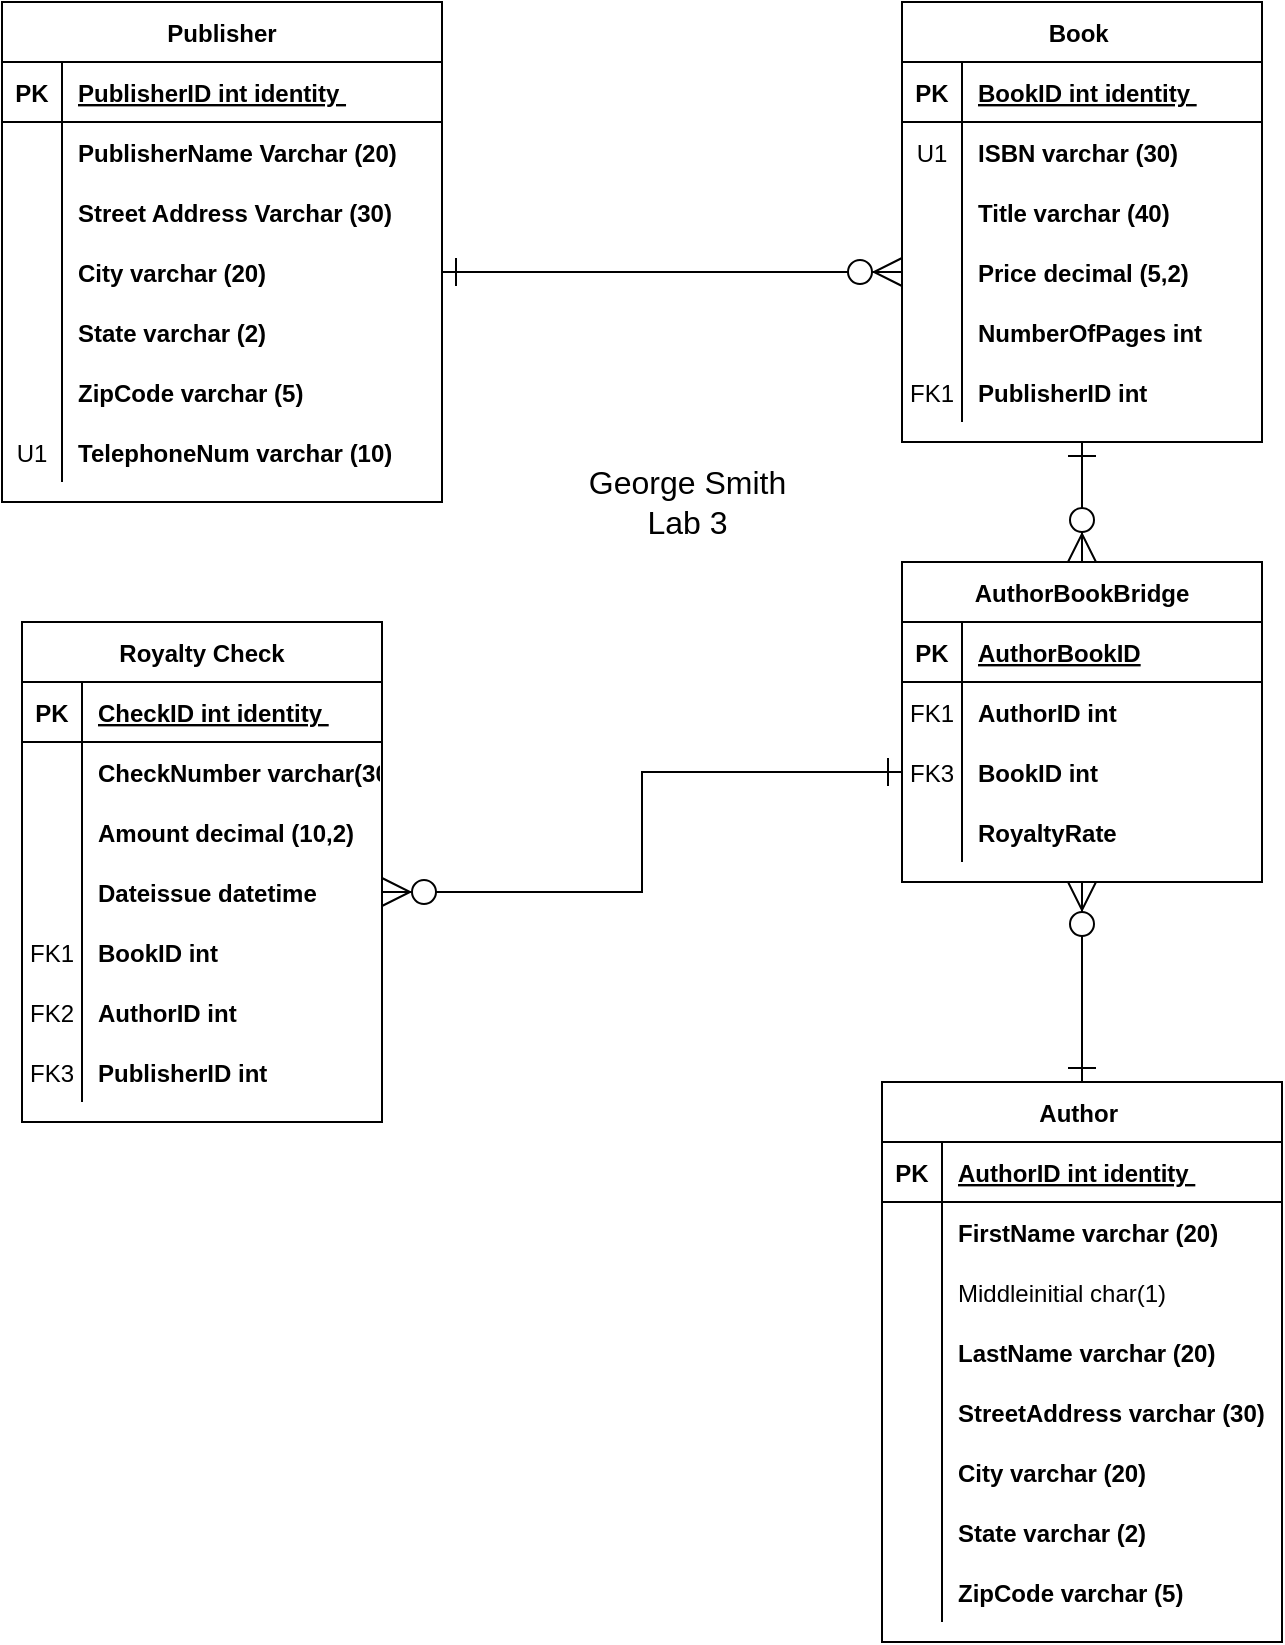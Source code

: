<mxfile version="14.3.0" type="google"><diagram id="PBy75xihSh8r0fXjkZqx" name="Page-1"><mxGraphModel dx="1422" dy="762" grid="1" gridSize="10" guides="1" tooltips="1" connect="1" arrows="1" fold="1" page="1" pageScale="1" pageWidth="850" pageHeight="1100" math="0" shadow="0"><root><mxCell id="0"/><mxCell id="1" parent="0"/><mxCell id="kxHp0Y0veJP4kIh1jDk_-1" value="Publisher" style="shape=table;startSize=30;container=1;collapsible=1;childLayout=tableLayout;fixedRows=1;rowLines=0;fontStyle=1;align=center;resizeLast=1;" parent="1" vertex="1"><mxGeometry x="50" y="40" width="220" height="250" as="geometry"/></mxCell><mxCell id="kxHp0Y0veJP4kIh1jDk_-2" value="" style="shape=partialRectangle;collapsible=0;dropTarget=0;pointerEvents=0;fillColor=none;top=0;left=0;bottom=1;right=0;points=[[0,0.5],[1,0.5]];portConstraint=eastwest;" parent="kxHp0Y0veJP4kIh1jDk_-1" vertex="1"><mxGeometry y="30" width="220" height="30" as="geometry"/></mxCell><mxCell id="kxHp0Y0veJP4kIh1jDk_-3" value="PK" style="shape=partialRectangle;connectable=0;fillColor=none;top=0;left=0;bottom=0;right=0;fontStyle=1;overflow=hidden;" parent="kxHp0Y0veJP4kIh1jDk_-2" vertex="1"><mxGeometry width="30" height="30" as="geometry"/></mxCell><mxCell id="kxHp0Y0veJP4kIh1jDk_-4" value="PublisherID int identity " style="shape=partialRectangle;connectable=0;fillColor=none;top=0;left=0;bottom=0;right=0;align=left;spacingLeft=6;fontStyle=5;overflow=hidden;" parent="kxHp0Y0veJP4kIh1jDk_-2" vertex="1"><mxGeometry x="30" width="190" height="30" as="geometry"/></mxCell><mxCell id="kxHp0Y0veJP4kIh1jDk_-5" value="" style="shape=partialRectangle;collapsible=0;dropTarget=0;pointerEvents=0;fillColor=none;top=0;left=0;bottom=0;right=0;points=[[0,0.5],[1,0.5]];portConstraint=eastwest;" parent="kxHp0Y0veJP4kIh1jDk_-1" vertex="1"><mxGeometry y="60" width="220" height="30" as="geometry"/></mxCell><mxCell id="kxHp0Y0veJP4kIh1jDk_-6" value="" style="shape=partialRectangle;connectable=0;fillColor=none;top=0;left=0;bottom=0;right=0;editable=1;overflow=hidden;" parent="kxHp0Y0veJP4kIh1jDk_-5" vertex="1"><mxGeometry width="30" height="30" as="geometry"/></mxCell><mxCell id="kxHp0Y0veJP4kIh1jDk_-7" value="PublisherName Varchar (20)" style="shape=partialRectangle;connectable=0;fillColor=none;top=0;left=0;bottom=0;right=0;align=left;spacingLeft=6;overflow=hidden;fontStyle=1" parent="kxHp0Y0veJP4kIh1jDk_-5" vertex="1"><mxGeometry x="30" width="190" height="30" as="geometry"/></mxCell><mxCell id="kxHp0Y0veJP4kIh1jDk_-8" value="" style="shape=partialRectangle;collapsible=0;dropTarget=0;pointerEvents=0;fillColor=none;top=0;left=0;bottom=0;right=0;points=[[0,0.5],[1,0.5]];portConstraint=eastwest;" parent="kxHp0Y0veJP4kIh1jDk_-1" vertex="1"><mxGeometry y="90" width="220" height="30" as="geometry"/></mxCell><mxCell id="kxHp0Y0veJP4kIh1jDk_-9" value="" style="shape=partialRectangle;connectable=0;fillColor=none;top=0;left=0;bottom=0;right=0;editable=1;overflow=hidden;" parent="kxHp0Y0veJP4kIh1jDk_-8" vertex="1"><mxGeometry width="30" height="30" as="geometry"/></mxCell><mxCell id="kxHp0Y0veJP4kIh1jDk_-10" value="Street Address Varchar (30)" style="shape=partialRectangle;connectable=0;fillColor=none;top=0;left=0;bottom=0;right=0;align=left;spacingLeft=6;overflow=hidden;fontStyle=1" parent="kxHp0Y0veJP4kIh1jDk_-8" vertex="1"><mxGeometry x="30" width="190" height="30" as="geometry"/></mxCell><mxCell id="kxHp0Y0veJP4kIh1jDk_-11" value="" style="shape=partialRectangle;collapsible=0;dropTarget=0;pointerEvents=0;fillColor=none;top=0;left=0;bottom=0;right=0;points=[[0,0.5],[1,0.5]];portConstraint=eastwest;" parent="kxHp0Y0veJP4kIh1jDk_-1" vertex="1"><mxGeometry y="120" width="220" height="30" as="geometry"/></mxCell><mxCell id="kxHp0Y0veJP4kIh1jDk_-12" value="" style="shape=partialRectangle;connectable=0;fillColor=none;top=0;left=0;bottom=0;right=0;editable=1;overflow=hidden;" parent="kxHp0Y0veJP4kIh1jDk_-11" vertex="1"><mxGeometry width="30" height="30" as="geometry"/></mxCell><mxCell id="kxHp0Y0veJP4kIh1jDk_-13" value="City varchar (20)" style="shape=partialRectangle;connectable=0;fillColor=none;top=0;left=0;bottom=0;right=0;align=left;spacingLeft=6;overflow=hidden;fontStyle=1" parent="kxHp0Y0veJP4kIh1jDk_-11" vertex="1"><mxGeometry x="30" width="190" height="30" as="geometry"/></mxCell><mxCell id="kxHp0Y0veJP4kIh1jDk_-14" value="" style="shape=partialRectangle;collapsible=0;dropTarget=0;pointerEvents=0;fillColor=none;top=0;left=0;bottom=0;right=0;points=[[0,0.5],[1,0.5]];portConstraint=eastwest;" parent="kxHp0Y0veJP4kIh1jDk_-1" vertex="1"><mxGeometry y="150" width="220" height="30" as="geometry"/></mxCell><mxCell id="kxHp0Y0veJP4kIh1jDk_-15" value="" style="shape=partialRectangle;connectable=0;fillColor=none;top=0;left=0;bottom=0;right=0;editable=1;overflow=hidden;" parent="kxHp0Y0veJP4kIh1jDk_-14" vertex="1"><mxGeometry width="30" height="30" as="geometry"/></mxCell><mxCell id="kxHp0Y0veJP4kIh1jDk_-16" value="State varchar (2)" style="shape=partialRectangle;connectable=0;fillColor=none;top=0;left=0;bottom=0;right=0;align=left;spacingLeft=6;overflow=hidden;fontStyle=1" parent="kxHp0Y0veJP4kIh1jDk_-14" vertex="1"><mxGeometry x="30" width="190" height="30" as="geometry"/></mxCell><mxCell id="kxHp0Y0veJP4kIh1jDk_-17" value="" style="shape=partialRectangle;collapsible=0;dropTarget=0;pointerEvents=0;fillColor=none;top=0;left=0;bottom=0;right=0;points=[[0,0.5],[1,0.5]];portConstraint=eastwest;" parent="kxHp0Y0veJP4kIh1jDk_-1" vertex="1"><mxGeometry y="180" width="220" height="30" as="geometry"/></mxCell><mxCell id="kxHp0Y0veJP4kIh1jDk_-18" value="" style="shape=partialRectangle;connectable=0;fillColor=none;top=0;left=0;bottom=0;right=0;editable=1;overflow=hidden;" parent="kxHp0Y0veJP4kIh1jDk_-17" vertex="1"><mxGeometry width="30" height="30" as="geometry"/></mxCell><mxCell id="kxHp0Y0veJP4kIh1jDk_-19" value="ZipCode varchar (5)" style="shape=partialRectangle;connectable=0;fillColor=none;top=0;left=0;bottom=0;right=0;align=left;spacingLeft=6;overflow=hidden;fontStyle=1" parent="kxHp0Y0veJP4kIh1jDk_-17" vertex="1"><mxGeometry x="30" width="190" height="30" as="geometry"/></mxCell><mxCell id="kxHp0Y0veJP4kIh1jDk_-20" value="" style="shape=partialRectangle;collapsible=0;dropTarget=0;pointerEvents=0;fillColor=none;top=0;left=0;bottom=0;right=0;points=[[0,0.5],[1,0.5]];portConstraint=eastwest;" parent="kxHp0Y0veJP4kIh1jDk_-1" vertex="1"><mxGeometry y="210" width="220" height="30" as="geometry"/></mxCell><mxCell id="kxHp0Y0veJP4kIh1jDk_-21" value="U1" style="shape=partialRectangle;connectable=0;fillColor=none;top=0;left=0;bottom=0;right=0;editable=1;overflow=hidden;" parent="kxHp0Y0veJP4kIh1jDk_-20" vertex="1"><mxGeometry width="30" height="30" as="geometry"/></mxCell><mxCell id="kxHp0Y0veJP4kIh1jDk_-22" value="TelephoneNum varchar (10)" style="shape=partialRectangle;connectable=0;fillColor=none;top=0;left=0;bottom=0;right=0;align=left;spacingLeft=6;overflow=hidden;fontStyle=1" parent="kxHp0Y0veJP4kIh1jDk_-20" vertex="1"><mxGeometry x="30" width="190" height="30" as="geometry"/></mxCell><mxCell id="kxHp0Y0veJP4kIh1jDk_-23" value="AuthorBookBridge" style="shape=table;startSize=30;container=1;collapsible=1;childLayout=tableLayout;fixedRows=1;rowLines=0;fontStyle=1;align=center;resizeLast=1;" parent="1" vertex="1"><mxGeometry x="500" y="320" width="180" height="160" as="geometry"/></mxCell><mxCell id="kxHp0Y0veJP4kIh1jDk_-24" value="" style="shape=partialRectangle;collapsible=0;dropTarget=0;pointerEvents=0;fillColor=none;top=0;left=0;bottom=1;right=0;points=[[0,0.5],[1,0.5]];portConstraint=eastwest;" parent="kxHp0Y0veJP4kIh1jDk_-23" vertex="1"><mxGeometry y="30" width="180" height="30" as="geometry"/></mxCell><mxCell id="kxHp0Y0veJP4kIh1jDk_-25" value="PK" style="shape=partialRectangle;connectable=0;fillColor=none;top=0;left=0;bottom=0;right=0;fontStyle=1;overflow=hidden;" parent="kxHp0Y0veJP4kIh1jDk_-24" vertex="1"><mxGeometry width="30" height="30" as="geometry"/></mxCell><mxCell id="kxHp0Y0veJP4kIh1jDk_-26" value="AuthorBookID" style="shape=partialRectangle;connectable=0;fillColor=none;top=0;left=0;bottom=0;right=0;align=left;spacingLeft=6;fontStyle=5;overflow=hidden;" parent="kxHp0Y0veJP4kIh1jDk_-24" vertex="1"><mxGeometry x="30" width="150" height="30" as="geometry"/></mxCell><mxCell id="kxHp0Y0veJP4kIh1jDk_-27" value="" style="shape=partialRectangle;collapsible=0;dropTarget=0;pointerEvents=0;fillColor=none;top=0;left=0;bottom=0;right=0;points=[[0,0.5],[1,0.5]];portConstraint=eastwest;" parent="kxHp0Y0veJP4kIh1jDk_-23" vertex="1"><mxGeometry y="60" width="180" height="30" as="geometry"/></mxCell><mxCell id="kxHp0Y0veJP4kIh1jDk_-28" value="FK1" style="shape=partialRectangle;connectable=0;fillColor=none;top=0;left=0;bottom=0;right=0;editable=1;overflow=hidden;" parent="kxHp0Y0veJP4kIh1jDk_-27" vertex="1"><mxGeometry width="30" height="30" as="geometry"/></mxCell><mxCell id="kxHp0Y0veJP4kIh1jDk_-29" value="AuthorID int " style="shape=partialRectangle;connectable=0;fillColor=none;top=0;left=0;bottom=0;right=0;align=left;spacingLeft=6;overflow=hidden;fontStyle=1" parent="kxHp0Y0veJP4kIh1jDk_-27" vertex="1"><mxGeometry x="30" width="150" height="30" as="geometry"/></mxCell><mxCell id="kxHp0Y0veJP4kIh1jDk_-33" value="" style="shape=partialRectangle;collapsible=0;dropTarget=0;pointerEvents=0;fillColor=none;top=0;left=0;bottom=0;right=0;points=[[0,0.5],[1,0.5]];portConstraint=eastwest;" parent="kxHp0Y0veJP4kIh1jDk_-23" vertex="1"><mxGeometry y="90" width="180" height="30" as="geometry"/></mxCell><mxCell id="kxHp0Y0veJP4kIh1jDk_-34" value="FK3" style="shape=partialRectangle;connectable=0;fillColor=none;top=0;left=0;bottom=0;right=0;editable=1;overflow=hidden;" parent="kxHp0Y0veJP4kIh1jDk_-33" vertex="1"><mxGeometry width="30" height="30" as="geometry"/></mxCell><mxCell id="kxHp0Y0veJP4kIh1jDk_-35" value="BookID int " style="shape=partialRectangle;connectable=0;fillColor=none;top=0;left=0;bottom=0;right=0;align=left;spacingLeft=6;overflow=hidden;fontStyle=1" parent="kxHp0Y0veJP4kIh1jDk_-33" vertex="1"><mxGeometry x="30" width="150" height="30" as="geometry"/></mxCell><mxCell id="u1Xtk4eTCEaIopLqRfeW-1" value="" style="shape=partialRectangle;collapsible=0;dropTarget=0;pointerEvents=0;fillColor=none;top=0;left=0;bottom=0;right=0;points=[[0,0.5],[1,0.5]];portConstraint=eastwest;" vertex="1" parent="kxHp0Y0veJP4kIh1jDk_-23"><mxGeometry y="120" width="180" height="30" as="geometry"/></mxCell><mxCell id="u1Xtk4eTCEaIopLqRfeW-2" value="" style="shape=partialRectangle;connectable=0;fillColor=none;top=0;left=0;bottom=0;right=0;editable=1;overflow=hidden;" vertex="1" parent="u1Xtk4eTCEaIopLqRfeW-1"><mxGeometry width="30" height="30" as="geometry"/></mxCell><mxCell id="u1Xtk4eTCEaIopLqRfeW-3" value="RoyaltyRate" style="shape=partialRectangle;connectable=0;fillColor=none;top=0;left=0;bottom=0;right=0;align=left;spacingLeft=6;overflow=hidden;fontStyle=1" vertex="1" parent="u1Xtk4eTCEaIopLqRfeW-1"><mxGeometry x="30" width="150" height="30" as="geometry"/></mxCell><mxCell id="u1Xtk4eTCEaIopLqRfeW-4" style="edgeStyle=orthogonalEdgeStyle;rounded=0;orthogonalLoop=1;jettySize=auto;html=1;exitX=0.5;exitY=0;exitDx=0;exitDy=0;entryX=0.5;entryY=1;entryDx=0;entryDy=0;endArrow=ERzeroToMany;endFill=1;startArrow=ERone;startFill=0;endSize=12;startSize=12;" edge="1" parent="1" source="kxHp0Y0veJP4kIh1jDk_-36" target="kxHp0Y0veJP4kIh1jDk_-23"><mxGeometry relative="1" as="geometry"/></mxCell><mxCell id="kxHp0Y0veJP4kIh1jDk_-36" value="Author " style="shape=table;startSize=30;container=1;collapsible=1;childLayout=tableLayout;fixedRows=1;rowLines=0;fontStyle=1;align=center;resizeLast=1;" parent="1" vertex="1"><mxGeometry x="490" y="580" width="200" height="280" as="geometry"/></mxCell><mxCell id="kxHp0Y0veJP4kIh1jDk_-37" value="" style="shape=partialRectangle;collapsible=0;dropTarget=0;pointerEvents=0;fillColor=none;top=0;left=0;bottom=1;right=0;points=[[0,0.5],[1,0.5]];portConstraint=eastwest;" parent="kxHp0Y0veJP4kIh1jDk_-36" vertex="1"><mxGeometry y="30" width="200" height="30" as="geometry"/></mxCell><mxCell id="kxHp0Y0veJP4kIh1jDk_-38" value="PK" style="shape=partialRectangle;connectable=0;fillColor=none;top=0;left=0;bottom=0;right=0;fontStyle=1;overflow=hidden;" parent="kxHp0Y0veJP4kIh1jDk_-37" vertex="1"><mxGeometry width="30" height="30" as="geometry"/></mxCell><mxCell id="kxHp0Y0veJP4kIh1jDk_-39" value="AuthorID int identity " style="shape=partialRectangle;connectable=0;fillColor=none;top=0;left=0;bottom=0;right=0;align=left;spacingLeft=6;fontStyle=5;overflow=hidden;" parent="kxHp0Y0veJP4kIh1jDk_-37" vertex="1"><mxGeometry x="30" width="170" height="30" as="geometry"/></mxCell><mxCell id="kxHp0Y0veJP4kIh1jDk_-40" value="" style="shape=partialRectangle;collapsible=0;dropTarget=0;pointerEvents=0;fillColor=none;top=0;left=0;bottom=0;right=0;points=[[0,0.5],[1,0.5]];portConstraint=eastwest;" parent="kxHp0Y0veJP4kIh1jDk_-36" vertex="1"><mxGeometry y="60" width="200" height="30" as="geometry"/></mxCell><mxCell id="kxHp0Y0veJP4kIh1jDk_-41" value="" style="shape=partialRectangle;connectable=0;fillColor=none;top=0;left=0;bottom=0;right=0;editable=1;overflow=hidden;" parent="kxHp0Y0veJP4kIh1jDk_-40" vertex="1"><mxGeometry width="30" height="30" as="geometry"/></mxCell><mxCell id="kxHp0Y0veJP4kIh1jDk_-42" value="FirstName varchar (20)" style="shape=partialRectangle;connectable=0;fillColor=none;top=0;left=0;bottom=0;right=0;align=left;spacingLeft=6;overflow=hidden;fontStyle=1" parent="kxHp0Y0veJP4kIh1jDk_-40" vertex="1"><mxGeometry x="30" width="170" height="30" as="geometry"/></mxCell><mxCell id="kxHp0Y0veJP4kIh1jDk_-43" value="" style="shape=partialRectangle;collapsible=0;dropTarget=0;pointerEvents=0;fillColor=none;top=0;left=0;bottom=0;right=0;points=[[0,0.5],[1,0.5]];portConstraint=eastwest;" parent="kxHp0Y0veJP4kIh1jDk_-36" vertex="1"><mxGeometry y="90" width="200" height="30" as="geometry"/></mxCell><mxCell id="kxHp0Y0veJP4kIh1jDk_-44" value="" style="shape=partialRectangle;connectable=0;fillColor=none;top=0;left=0;bottom=0;right=0;editable=1;overflow=hidden;" parent="kxHp0Y0veJP4kIh1jDk_-43" vertex="1"><mxGeometry width="30" height="30" as="geometry"/></mxCell><mxCell id="kxHp0Y0veJP4kIh1jDk_-45" value="Middleinitial char(1)" style="shape=partialRectangle;connectable=0;fillColor=none;top=0;left=0;bottom=0;right=0;align=left;spacingLeft=6;overflow=hidden;" parent="kxHp0Y0veJP4kIh1jDk_-43" vertex="1"><mxGeometry x="30" width="170" height="30" as="geometry"/></mxCell><mxCell id="kxHp0Y0veJP4kIh1jDk_-46" value="" style="shape=partialRectangle;collapsible=0;dropTarget=0;pointerEvents=0;fillColor=none;top=0;left=0;bottom=0;right=0;points=[[0,0.5],[1,0.5]];portConstraint=eastwest;" parent="kxHp0Y0veJP4kIh1jDk_-36" vertex="1"><mxGeometry y="120" width="200" height="30" as="geometry"/></mxCell><mxCell id="kxHp0Y0veJP4kIh1jDk_-47" value="" style="shape=partialRectangle;connectable=0;fillColor=none;top=0;left=0;bottom=0;right=0;editable=1;overflow=hidden;" parent="kxHp0Y0veJP4kIh1jDk_-46" vertex="1"><mxGeometry width="30" height="30" as="geometry"/></mxCell><mxCell id="kxHp0Y0veJP4kIh1jDk_-48" value="LastName varchar (20)" style="shape=partialRectangle;connectable=0;fillColor=none;top=0;left=0;bottom=0;right=0;align=left;spacingLeft=6;overflow=hidden;fontStyle=1" parent="kxHp0Y0veJP4kIh1jDk_-46" vertex="1"><mxGeometry x="30" width="170" height="30" as="geometry"/></mxCell><mxCell id="kxHp0Y0veJP4kIh1jDk_-49" value="" style="shape=partialRectangle;collapsible=0;dropTarget=0;pointerEvents=0;fillColor=none;top=0;left=0;bottom=0;right=0;points=[[0,0.5],[1,0.5]];portConstraint=eastwest;" parent="kxHp0Y0veJP4kIh1jDk_-36" vertex="1"><mxGeometry y="150" width="200" height="30" as="geometry"/></mxCell><mxCell id="kxHp0Y0veJP4kIh1jDk_-50" value="" style="shape=partialRectangle;connectable=0;fillColor=none;top=0;left=0;bottom=0;right=0;editable=1;overflow=hidden;" parent="kxHp0Y0veJP4kIh1jDk_-49" vertex="1"><mxGeometry width="30" height="30" as="geometry"/></mxCell><mxCell id="kxHp0Y0veJP4kIh1jDk_-51" value="StreetAddress varchar (30)" style="shape=partialRectangle;connectable=0;fillColor=none;top=0;left=0;bottom=0;right=0;align=left;spacingLeft=6;overflow=hidden;fontStyle=1" parent="kxHp0Y0veJP4kIh1jDk_-49" vertex="1"><mxGeometry x="30" width="170" height="30" as="geometry"/></mxCell><mxCell id="kxHp0Y0veJP4kIh1jDk_-52" value="" style="shape=partialRectangle;collapsible=0;dropTarget=0;pointerEvents=0;fillColor=none;top=0;left=0;bottom=0;right=0;points=[[0,0.5],[1,0.5]];portConstraint=eastwest;" parent="kxHp0Y0veJP4kIh1jDk_-36" vertex="1"><mxGeometry y="180" width="200" height="30" as="geometry"/></mxCell><mxCell id="kxHp0Y0veJP4kIh1jDk_-53" value="" style="shape=partialRectangle;connectable=0;fillColor=none;top=0;left=0;bottom=0;right=0;editable=1;overflow=hidden;" parent="kxHp0Y0veJP4kIh1jDk_-52" vertex="1"><mxGeometry width="30" height="30" as="geometry"/></mxCell><mxCell id="kxHp0Y0veJP4kIh1jDk_-54" value="City varchar (20)" style="shape=partialRectangle;connectable=0;fillColor=none;top=0;left=0;bottom=0;right=0;align=left;spacingLeft=6;overflow=hidden;fontStyle=1" parent="kxHp0Y0veJP4kIh1jDk_-52" vertex="1"><mxGeometry x="30" width="170" height="30" as="geometry"/></mxCell><mxCell id="kxHp0Y0veJP4kIh1jDk_-55" value="" style="shape=partialRectangle;collapsible=0;dropTarget=0;pointerEvents=0;fillColor=none;top=0;left=0;bottom=0;right=0;points=[[0,0.5],[1,0.5]];portConstraint=eastwest;" parent="kxHp0Y0veJP4kIh1jDk_-36" vertex="1"><mxGeometry y="210" width="200" height="30" as="geometry"/></mxCell><mxCell id="kxHp0Y0veJP4kIh1jDk_-56" value="" style="shape=partialRectangle;connectable=0;fillColor=none;top=0;left=0;bottom=0;right=0;editable=1;overflow=hidden;" parent="kxHp0Y0veJP4kIh1jDk_-55" vertex="1"><mxGeometry width="30" height="30" as="geometry"/></mxCell><mxCell id="kxHp0Y0veJP4kIh1jDk_-57" value="State varchar (2)" style="shape=partialRectangle;connectable=0;fillColor=none;top=0;left=0;bottom=0;right=0;align=left;spacingLeft=6;overflow=hidden;fontStyle=1" parent="kxHp0Y0veJP4kIh1jDk_-55" vertex="1"><mxGeometry x="30" width="170" height="30" as="geometry"/></mxCell><mxCell id="kxHp0Y0veJP4kIh1jDk_-58" value="" style="shape=partialRectangle;collapsible=0;dropTarget=0;pointerEvents=0;fillColor=none;top=0;left=0;bottom=0;right=0;points=[[0,0.5],[1,0.5]];portConstraint=eastwest;" parent="kxHp0Y0veJP4kIh1jDk_-36" vertex="1"><mxGeometry y="240" width="200" height="30" as="geometry"/></mxCell><mxCell id="kxHp0Y0veJP4kIh1jDk_-59" value="" style="shape=partialRectangle;connectable=0;fillColor=none;top=0;left=0;bottom=0;right=0;editable=1;overflow=hidden;" parent="kxHp0Y0veJP4kIh1jDk_-58" vertex="1"><mxGeometry width="30" height="30" as="geometry"/></mxCell><mxCell id="kxHp0Y0veJP4kIh1jDk_-60" value="ZipCode varchar (5)" style="shape=partialRectangle;connectable=0;fillColor=none;top=0;left=0;bottom=0;right=0;align=left;spacingLeft=6;overflow=hidden;fontStyle=1" parent="kxHp0Y0veJP4kIh1jDk_-58" vertex="1"><mxGeometry x="30" width="170" height="30" as="geometry"/></mxCell><mxCell id="u1Xtk4eTCEaIopLqRfeW-5" style="edgeStyle=orthogonalEdgeStyle;rounded=0;orthogonalLoop=1;jettySize=auto;html=1;exitX=0.5;exitY=1;exitDx=0;exitDy=0;startArrow=ERone;startFill=0;startSize=12;endArrow=ERzeroToMany;endFill=1;endSize=12;" edge="1" parent="1" source="kxHp0Y0veJP4kIh1jDk_-61" target="kxHp0Y0veJP4kIh1jDk_-23"><mxGeometry relative="1" as="geometry"/></mxCell><mxCell id="kxHp0Y0veJP4kIh1jDk_-61" value="Book " style="shape=table;startSize=30;container=1;collapsible=1;childLayout=tableLayout;fixedRows=1;rowLines=0;fontStyle=1;align=center;resizeLast=1;" parent="1" vertex="1"><mxGeometry x="500" y="40" width="180" height="220" as="geometry"/></mxCell><mxCell id="kxHp0Y0veJP4kIh1jDk_-62" value="" style="shape=partialRectangle;collapsible=0;dropTarget=0;pointerEvents=0;fillColor=none;top=0;left=0;bottom=1;right=0;points=[[0,0.5],[1,0.5]];portConstraint=eastwest;" parent="kxHp0Y0veJP4kIh1jDk_-61" vertex="1"><mxGeometry y="30" width="180" height="30" as="geometry"/></mxCell><mxCell id="kxHp0Y0veJP4kIh1jDk_-63" value="PK" style="shape=partialRectangle;connectable=0;fillColor=none;top=0;left=0;bottom=0;right=0;fontStyle=1;overflow=hidden;" parent="kxHp0Y0veJP4kIh1jDk_-62" vertex="1"><mxGeometry width="30" height="30" as="geometry"/></mxCell><mxCell id="kxHp0Y0veJP4kIh1jDk_-64" value="BookID int identity " style="shape=partialRectangle;connectable=0;fillColor=none;top=0;left=0;bottom=0;right=0;align=left;spacingLeft=6;fontStyle=5;overflow=hidden;" parent="kxHp0Y0veJP4kIh1jDk_-62" vertex="1"><mxGeometry x="30" width="150" height="30" as="geometry"/></mxCell><mxCell id="kxHp0Y0veJP4kIh1jDk_-65" value="" style="shape=partialRectangle;collapsible=0;dropTarget=0;pointerEvents=0;fillColor=none;top=0;left=0;bottom=0;right=0;points=[[0,0.5],[1,0.5]];portConstraint=eastwest;" parent="kxHp0Y0veJP4kIh1jDk_-61" vertex="1"><mxGeometry y="60" width="180" height="30" as="geometry"/></mxCell><mxCell id="kxHp0Y0veJP4kIh1jDk_-66" value="U1" style="shape=partialRectangle;connectable=0;fillColor=none;top=0;left=0;bottom=0;right=0;editable=1;overflow=hidden;" parent="kxHp0Y0veJP4kIh1jDk_-65" vertex="1"><mxGeometry width="30" height="30" as="geometry"/></mxCell><mxCell id="kxHp0Y0veJP4kIh1jDk_-67" value="ISBN varchar (30)" style="shape=partialRectangle;connectable=0;fillColor=none;top=0;left=0;bottom=0;right=0;align=left;spacingLeft=6;overflow=hidden;fontStyle=1" parent="kxHp0Y0veJP4kIh1jDk_-65" vertex="1"><mxGeometry x="30" width="150" height="30" as="geometry"/></mxCell><mxCell id="kxHp0Y0veJP4kIh1jDk_-68" value="" style="shape=partialRectangle;collapsible=0;dropTarget=0;pointerEvents=0;fillColor=none;top=0;left=0;bottom=0;right=0;points=[[0,0.5],[1,0.5]];portConstraint=eastwest;" parent="kxHp0Y0veJP4kIh1jDk_-61" vertex="1"><mxGeometry y="90" width="180" height="30" as="geometry"/></mxCell><mxCell id="kxHp0Y0veJP4kIh1jDk_-69" value="" style="shape=partialRectangle;connectable=0;fillColor=none;top=0;left=0;bottom=0;right=0;editable=1;overflow=hidden;" parent="kxHp0Y0veJP4kIh1jDk_-68" vertex="1"><mxGeometry width="30" height="30" as="geometry"/></mxCell><mxCell id="kxHp0Y0veJP4kIh1jDk_-70" value="Title varchar (40)" style="shape=partialRectangle;connectable=0;fillColor=none;top=0;left=0;bottom=0;right=0;align=left;spacingLeft=6;overflow=hidden;fontStyle=1" parent="kxHp0Y0veJP4kIh1jDk_-68" vertex="1"><mxGeometry x="30" width="150" height="30" as="geometry"/></mxCell><mxCell id="kxHp0Y0veJP4kIh1jDk_-71" value="" style="shape=partialRectangle;collapsible=0;dropTarget=0;pointerEvents=0;fillColor=none;top=0;left=0;bottom=0;right=0;points=[[0,0.5],[1,0.5]];portConstraint=eastwest;" parent="kxHp0Y0veJP4kIh1jDk_-61" vertex="1"><mxGeometry y="120" width="180" height="30" as="geometry"/></mxCell><mxCell id="kxHp0Y0veJP4kIh1jDk_-72" value="" style="shape=partialRectangle;connectable=0;fillColor=none;top=0;left=0;bottom=0;right=0;editable=1;overflow=hidden;" parent="kxHp0Y0veJP4kIh1jDk_-71" vertex="1"><mxGeometry width="30" height="30" as="geometry"/></mxCell><mxCell id="kxHp0Y0veJP4kIh1jDk_-73" value="Price decimal (5,2)" style="shape=partialRectangle;connectable=0;fillColor=none;top=0;left=0;bottom=0;right=0;align=left;spacingLeft=6;overflow=hidden;fontStyle=1" parent="kxHp0Y0veJP4kIh1jDk_-71" vertex="1"><mxGeometry x="30" width="150" height="30" as="geometry"/></mxCell><mxCell id="kxHp0Y0veJP4kIh1jDk_-74" value="" style="shape=partialRectangle;collapsible=0;dropTarget=0;pointerEvents=0;fillColor=none;top=0;left=0;bottom=0;right=0;points=[[0,0.5],[1,0.5]];portConstraint=eastwest;" parent="kxHp0Y0veJP4kIh1jDk_-61" vertex="1"><mxGeometry y="150" width="180" height="30" as="geometry"/></mxCell><mxCell id="kxHp0Y0veJP4kIh1jDk_-75" value="" style="shape=partialRectangle;connectable=0;fillColor=none;top=0;left=0;bottom=0;right=0;editable=1;overflow=hidden;" parent="kxHp0Y0veJP4kIh1jDk_-74" vertex="1"><mxGeometry width="30" height="30" as="geometry"/></mxCell><mxCell id="kxHp0Y0veJP4kIh1jDk_-76" value="NumberOfPages int " style="shape=partialRectangle;connectable=0;fillColor=none;top=0;left=0;bottom=0;right=0;align=left;spacingLeft=6;overflow=hidden;fontStyle=1" parent="kxHp0Y0veJP4kIh1jDk_-74" vertex="1"><mxGeometry x="30" width="150" height="30" as="geometry"/></mxCell><mxCell id="kxHp0Y0veJP4kIh1jDk_-93" value="" style="shape=partialRectangle;collapsible=0;dropTarget=0;pointerEvents=0;fillColor=none;top=0;left=0;bottom=0;right=0;points=[[0,0.5],[1,0.5]];portConstraint=eastwest;" parent="kxHp0Y0veJP4kIh1jDk_-61" vertex="1"><mxGeometry y="180" width="180" height="30" as="geometry"/></mxCell><mxCell id="kxHp0Y0veJP4kIh1jDk_-94" value="FK1" style="shape=partialRectangle;connectable=0;fillColor=none;top=0;left=0;bottom=0;right=0;editable=1;overflow=hidden;" parent="kxHp0Y0veJP4kIh1jDk_-93" vertex="1"><mxGeometry width="30" height="30" as="geometry"/></mxCell><mxCell id="kxHp0Y0veJP4kIh1jDk_-95" value="PublisherID int " style="shape=partialRectangle;connectable=0;fillColor=none;top=0;left=0;bottom=0;right=0;align=left;spacingLeft=6;overflow=hidden;fontStyle=1" parent="kxHp0Y0veJP4kIh1jDk_-93" vertex="1"><mxGeometry x="30" width="150" height="30" as="geometry"/></mxCell><mxCell id="kxHp0Y0veJP4kIh1jDk_-96" value="Royalty Check" style="shape=table;startSize=30;container=1;collapsible=1;childLayout=tableLayout;fixedRows=1;rowLines=0;fontStyle=1;align=center;resizeLast=1;" parent="1" vertex="1"><mxGeometry x="60" y="350" width="180" height="250" as="geometry"/></mxCell><mxCell id="kxHp0Y0veJP4kIh1jDk_-97" value="" style="shape=partialRectangle;collapsible=0;dropTarget=0;pointerEvents=0;fillColor=none;top=0;left=0;bottom=1;right=0;points=[[0,0.5],[1,0.5]];portConstraint=eastwest;" parent="kxHp0Y0veJP4kIh1jDk_-96" vertex="1"><mxGeometry y="30" width="180" height="30" as="geometry"/></mxCell><mxCell id="kxHp0Y0veJP4kIh1jDk_-98" value="PK" style="shape=partialRectangle;connectable=0;fillColor=none;top=0;left=0;bottom=0;right=0;fontStyle=1;overflow=hidden;" parent="kxHp0Y0veJP4kIh1jDk_-97" vertex="1"><mxGeometry width="30" height="30" as="geometry"/></mxCell><mxCell id="kxHp0Y0veJP4kIh1jDk_-99" value="CheckID int identity " style="shape=partialRectangle;connectable=0;fillColor=none;top=0;left=0;bottom=0;right=0;align=left;spacingLeft=6;fontStyle=5;overflow=hidden;" parent="kxHp0Y0veJP4kIh1jDk_-97" vertex="1"><mxGeometry x="30" width="150" height="30" as="geometry"/></mxCell><mxCell id="kxHp0Y0veJP4kIh1jDk_-100" value="" style="shape=partialRectangle;collapsible=0;dropTarget=0;pointerEvents=0;fillColor=none;top=0;left=0;bottom=0;right=0;points=[[0,0.5],[1,0.5]];portConstraint=eastwest;" parent="kxHp0Y0veJP4kIh1jDk_-96" vertex="1"><mxGeometry y="60" width="180" height="30" as="geometry"/></mxCell><mxCell id="kxHp0Y0veJP4kIh1jDk_-101" value="" style="shape=partialRectangle;connectable=0;fillColor=none;top=0;left=0;bottom=0;right=0;editable=1;overflow=hidden;" parent="kxHp0Y0veJP4kIh1jDk_-100" vertex="1"><mxGeometry width="30" height="30" as="geometry"/></mxCell><mxCell id="kxHp0Y0veJP4kIh1jDk_-102" value="CheckNumber varchar(30)" style="shape=partialRectangle;connectable=0;fillColor=none;top=0;left=0;bottom=0;right=0;align=left;spacingLeft=6;overflow=hidden;fontStyle=1" parent="kxHp0Y0veJP4kIh1jDk_-100" vertex="1"><mxGeometry x="30" width="150" height="30" as="geometry"/></mxCell><mxCell id="kxHp0Y0veJP4kIh1jDk_-103" value="" style="shape=partialRectangle;collapsible=0;dropTarget=0;pointerEvents=0;fillColor=none;top=0;left=0;bottom=0;right=0;points=[[0,0.5],[1,0.5]];portConstraint=eastwest;" parent="kxHp0Y0veJP4kIh1jDk_-96" vertex="1"><mxGeometry y="90" width="180" height="30" as="geometry"/></mxCell><mxCell id="kxHp0Y0veJP4kIh1jDk_-104" value="" style="shape=partialRectangle;connectable=0;fillColor=none;top=0;left=0;bottom=0;right=0;editable=1;overflow=hidden;" parent="kxHp0Y0veJP4kIh1jDk_-103" vertex="1"><mxGeometry width="30" height="30" as="geometry"/></mxCell><mxCell id="kxHp0Y0veJP4kIh1jDk_-105" value="Amount decimal (10,2)" style="shape=partialRectangle;connectable=0;fillColor=none;top=0;left=0;bottom=0;right=0;align=left;spacingLeft=6;overflow=hidden;fontStyle=1" parent="kxHp0Y0veJP4kIh1jDk_-103" vertex="1"><mxGeometry x="30" width="150" height="30" as="geometry"/></mxCell><mxCell id="kxHp0Y0veJP4kIh1jDk_-106" value="" style="shape=partialRectangle;collapsible=0;dropTarget=0;pointerEvents=0;fillColor=none;top=0;left=0;bottom=0;right=0;points=[[0,0.5],[1,0.5]];portConstraint=eastwest;" parent="kxHp0Y0veJP4kIh1jDk_-96" vertex="1"><mxGeometry y="120" width="180" height="30" as="geometry"/></mxCell><mxCell id="kxHp0Y0veJP4kIh1jDk_-107" value="" style="shape=partialRectangle;connectable=0;fillColor=none;top=0;left=0;bottom=0;right=0;editable=1;overflow=hidden;" parent="kxHp0Y0veJP4kIh1jDk_-106" vertex="1"><mxGeometry width="30" height="30" as="geometry"/></mxCell><mxCell id="kxHp0Y0veJP4kIh1jDk_-108" value="Dateissue datetime" style="shape=partialRectangle;connectable=0;fillColor=none;top=0;left=0;bottom=0;right=0;align=left;spacingLeft=6;overflow=hidden;fontStyle=1" parent="kxHp0Y0veJP4kIh1jDk_-106" vertex="1"><mxGeometry x="30" width="150" height="30" as="geometry"/></mxCell><mxCell id="kxHp0Y0veJP4kIh1jDk_-109" value="" style="shape=partialRectangle;collapsible=0;dropTarget=0;pointerEvents=0;fillColor=none;top=0;left=0;bottom=0;right=0;points=[[0,0.5],[1,0.5]];portConstraint=eastwest;" parent="kxHp0Y0veJP4kIh1jDk_-96" vertex="1"><mxGeometry y="150" width="180" height="30" as="geometry"/></mxCell><mxCell id="kxHp0Y0veJP4kIh1jDk_-110" value="FK1" style="shape=partialRectangle;connectable=0;fillColor=none;top=0;left=0;bottom=0;right=0;editable=1;overflow=hidden;" parent="kxHp0Y0veJP4kIh1jDk_-109" vertex="1"><mxGeometry width="30" height="30" as="geometry"/></mxCell><mxCell id="kxHp0Y0veJP4kIh1jDk_-111" value="BookID int " style="shape=partialRectangle;connectable=0;fillColor=none;top=0;left=0;bottom=0;right=0;align=left;spacingLeft=6;overflow=hidden;fontStyle=1" parent="kxHp0Y0veJP4kIh1jDk_-109" vertex="1"><mxGeometry x="30" width="150" height="30" as="geometry"/></mxCell><mxCell id="kxHp0Y0veJP4kIh1jDk_-112" value="" style="shape=partialRectangle;collapsible=0;dropTarget=0;pointerEvents=0;fillColor=none;top=0;left=0;bottom=0;right=0;points=[[0,0.5],[1,0.5]];portConstraint=eastwest;" parent="kxHp0Y0veJP4kIh1jDk_-96" vertex="1"><mxGeometry y="180" width="180" height="30" as="geometry"/></mxCell><mxCell id="kxHp0Y0veJP4kIh1jDk_-113" value="FK2" style="shape=partialRectangle;connectable=0;fillColor=none;top=0;left=0;bottom=0;right=0;editable=1;overflow=hidden;" parent="kxHp0Y0veJP4kIh1jDk_-112" vertex="1"><mxGeometry width="30" height="30" as="geometry"/></mxCell><mxCell id="kxHp0Y0veJP4kIh1jDk_-114" value="AuthorID int " style="shape=partialRectangle;connectable=0;fillColor=none;top=0;left=0;bottom=0;right=0;align=left;spacingLeft=6;overflow=hidden;fontStyle=1" parent="kxHp0Y0veJP4kIh1jDk_-112" vertex="1"><mxGeometry x="30" width="150" height="30" as="geometry"/></mxCell><mxCell id="kxHp0Y0veJP4kIh1jDk_-115" value="" style="shape=partialRectangle;collapsible=0;dropTarget=0;pointerEvents=0;fillColor=none;top=0;left=0;bottom=0;right=0;points=[[0,0.5],[1,0.5]];portConstraint=eastwest;" parent="kxHp0Y0veJP4kIh1jDk_-96" vertex="1"><mxGeometry y="210" width="180" height="30" as="geometry"/></mxCell><mxCell id="kxHp0Y0veJP4kIh1jDk_-116" value="FK3" style="shape=partialRectangle;connectable=0;fillColor=none;top=0;left=0;bottom=0;right=0;editable=1;overflow=hidden;" parent="kxHp0Y0veJP4kIh1jDk_-115" vertex="1"><mxGeometry width="30" height="30" as="geometry"/></mxCell><mxCell id="kxHp0Y0veJP4kIh1jDk_-117" value="PublisherID int " style="shape=partialRectangle;connectable=0;fillColor=none;top=0;left=0;bottom=0;right=0;align=left;spacingLeft=6;overflow=hidden;fontStyle=1" parent="kxHp0Y0veJP4kIh1jDk_-115" vertex="1"><mxGeometry x="30" width="150" height="30" as="geometry"/></mxCell><mxCell id="kxHp0Y0veJP4kIh1jDk_-125" value="&lt;font style=&quot;font-size: 16px&quot;&gt;George Smith&amp;nbsp;&lt;br&gt;Lab 3&amp;nbsp;&lt;/font&gt;" style="text;html=1;strokeColor=none;fillColor=none;align=center;verticalAlign=middle;whiteSpace=wrap;rounded=0;" parent="1" vertex="1"><mxGeometry x="320" y="270" width="150" height="40" as="geometry"/></mxCell><mxCell id="u1Xtk4eTCEaIopLqRfeW-6" style="edgeStyle=orthogonalEdgeStyle;rounded=0;orthogonalLoop=1;jettySize=auto;html=1;exitX=1;exitY=0.5;exitDx=0;exitDy=0;entryX=0;entryY=0.5;entryDx=0;entryDy=0;startArrow=ERone;startFill=0;startSize=12;endArrow=ERzeroToMany;endFill=1;endSize=12;" edge="1" parent="1" source="kxHp0Y0veJP4kIh1jDk_-11" target="kxHp0Y0veJP4kIh1jDk_-71"><mxGeometry relative="1" as="geometry"/></mxCell><mxCell id="u1Xtk4eTCEaIopLqRfeW-7" style="edgeStyle=orthogonalEdgeStyle;rounded=0;orthogonalLoop=1;jettySize=auto;html=1;exitX=0;exitY=0.5;exitDx=0;exitDy=0;entryX=1;entryY=0.5;entryDx=0;entryDy=0;startArrow=ERone;startFill=0;startSize=12;endArrow=ERzeroToMany;endFill=1;endSize=12;" edge="1" parent="1" source="kxHp0Y0veJP4kIh1jDk_-33" target="kxHp0Y0veJP4kIh1jDk_-106"><mxGeometry relative="1" as="geometry"/></mxCell></root></mxGraphModel></diagram></mxfile>